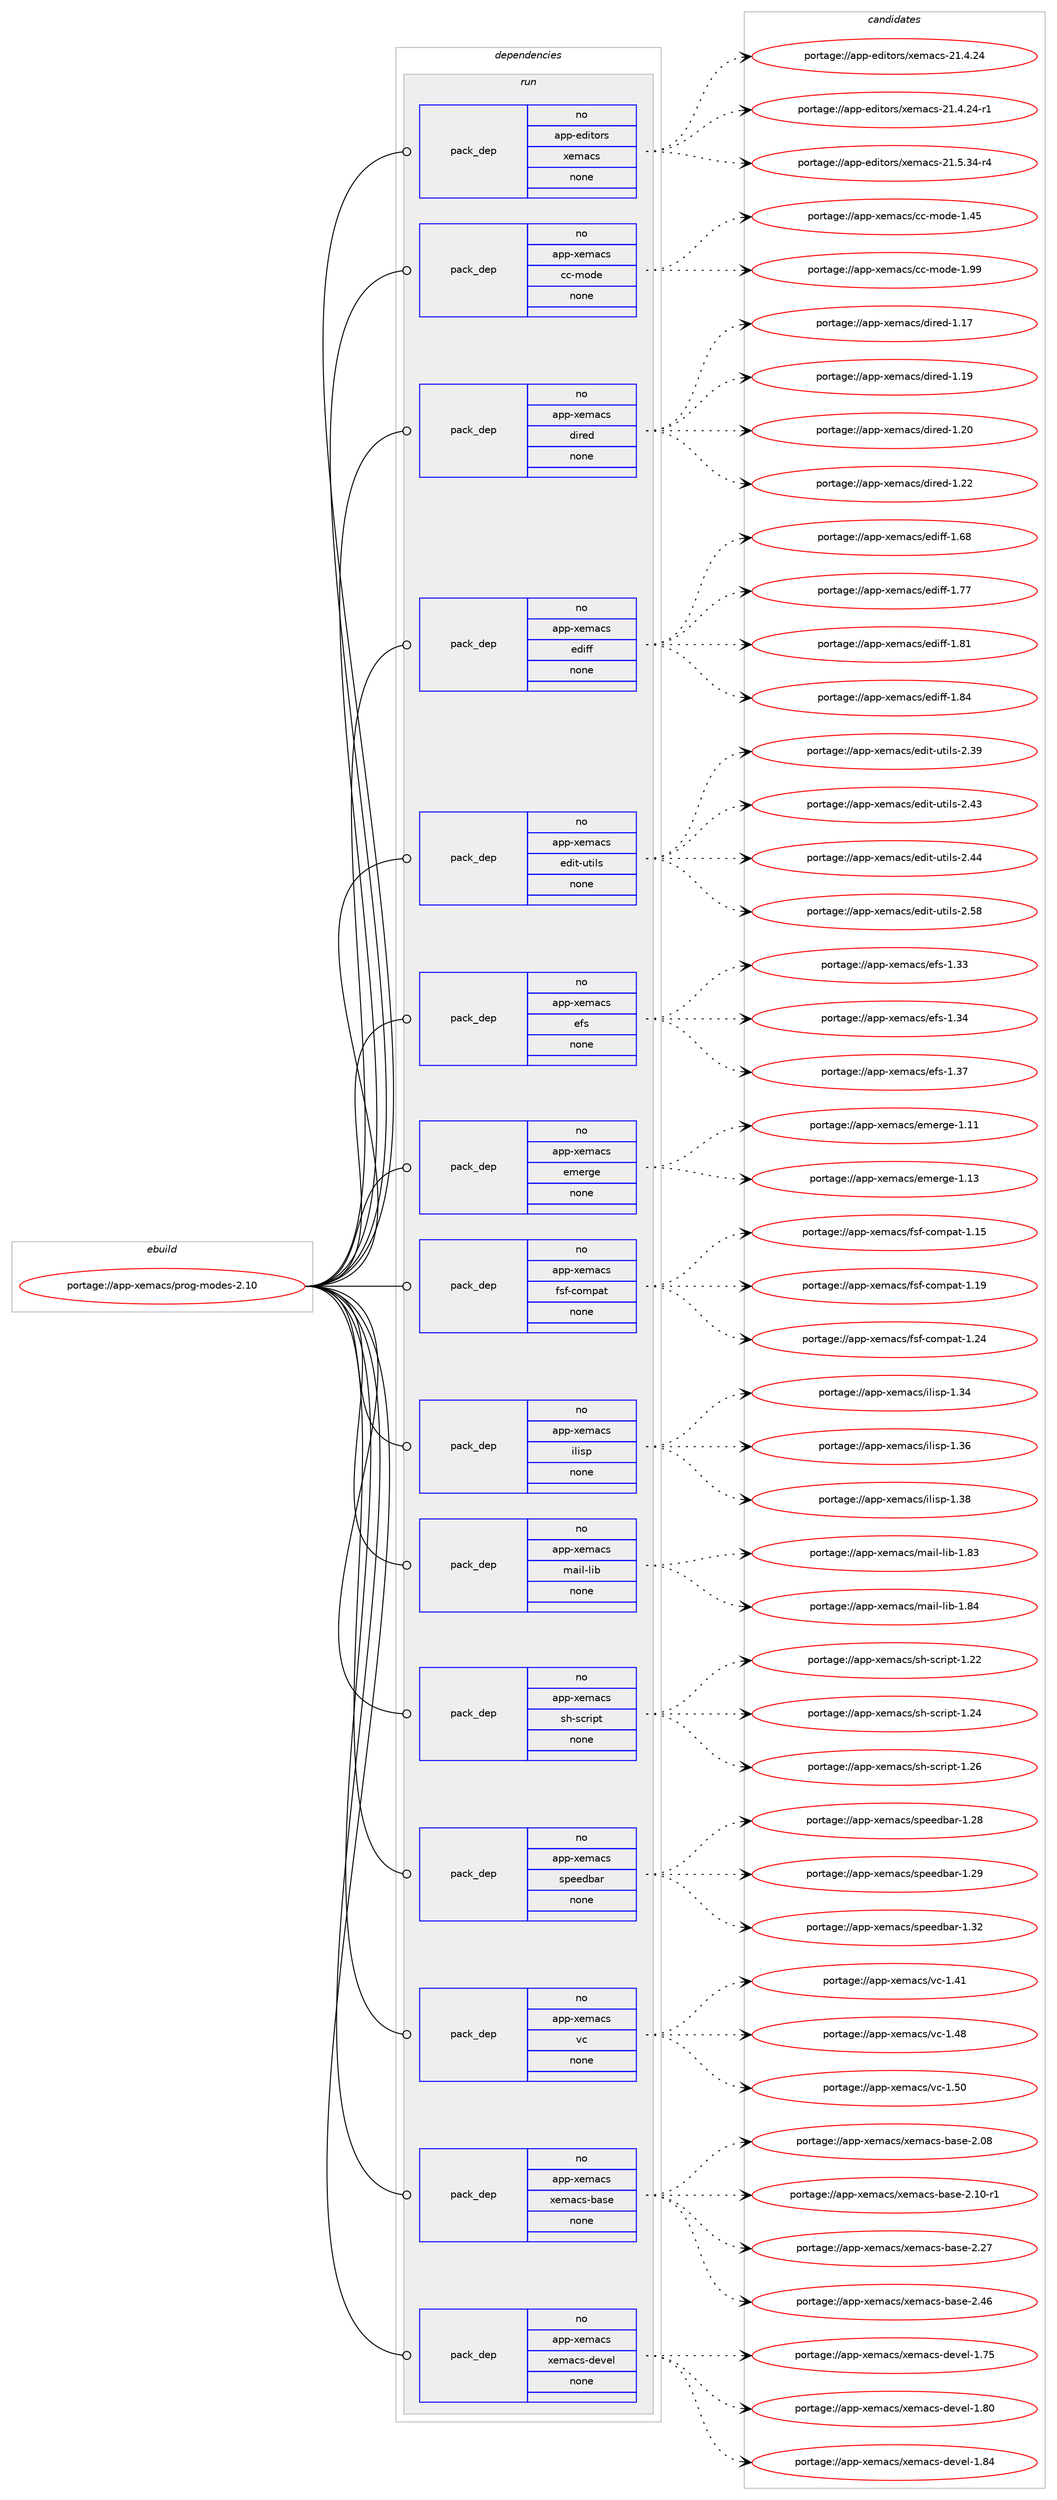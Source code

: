 digraph prolog {

# *************
# Graph options
# *************

newrank=true;
concentrate=true;
compound=true;
graph [rankdir=LR,fontname=Helvetica,fontsize=10,ranksep=1.5];#, ranksep=2.5, nodesep=0.2];
edge  [arrowhead=vee];
node  [fontname=Helvetica,fontsize=10];

# **********
# The ebuild
# **********

subgraph cluster_leftcol {
color=gray;
rank=same;
label=<<i>ebuild</i>>;
id [label="portage://app-xemacs/prog-modes-2.10", color=red, width=4, href="../app-xemacs/prog-modes-2.10.svg"];
}

# ****************
# The dependencies
# ****************

subgraph cluster_midcol {
color=gray;
label=<<i>dependencies</i>>;
subgraph cluster_compile {
fillcolor="#eeeeee";
style=filled;
label=<<i>compile</i>>;
}
subgraph cluster_compileandrun {
fillcolor="#eeeeee";
style=filled;
label=<<i>compile and run</i>>;
}
subgraph cluster_run {
fillcolor="#eeeeee";
style=filled;
label=<<i>run</i>>;
subgraph pack38222 {
dependency51065 [label=<<TABLE BORDER="0" CELLBORDER="1" CELLSPACING="0" CELLPADDING="4" WIDTH="220"><TR><TD ROWSPAN="6" CELLPADDING="30">pack_dep</TD></TR><TR><TD WIDTH="110">no</TD></TR><TR><TD>app-editors</TD></TR><TR><TD>xemacs</TD></TR><TR><TD>none</TD></TR><TR><TD></TD></TR></TABLE>>, shape=none, color=blue];
}
id:e -> dependency51065:w [weight=20,style="solid",arrowhead="odot"];
subgraph pack38223 {
dependency51066 [label=<<TABLE BORDER="0" CELLBORDER="1" CELLSPACING="0" CELLPADDING="4" WIDTH="220"><TR><TD ROWSPAN="6" CELLPADDING="30">pack_dep</TD></TR><TR><TD WIDTH="110">no</TD></TR><TR><TD>app-xemacs</TD></TR><TR><TD>cc-mode</TD></TR><TR><TD>none</TD></TR><TR><TD></TD></TR></TABLE>>, shape=none, color=blue];
}
id:e -> dependency51066:w [weight=20,style="solid",arrowhead="odot"];
subgraph pack38224 {
dependency51067 [label=<<TABLE BORDER="0" CELLBORDER="1" CELLSPACING="0" CELLPADDING="4" WIDTH="220"><TR><TD ROWSPAN="6" CELLPADDING="30">pack_dep</TD></TR><TR><TD WIDTH="110">no</TD></TR><TR><TD>app-xemacs</TD></TR><TR><TD>dired</TD></TR><TR><TD>none</TD></TR><TR><TD></TD></TR></TABLE>>, shape=none, color=blue];
}
id:e -> dependency51067:w [weight=20,style="solid",arrowhead="odot"];
subgraph pack38225 {
dependency51068 [label=<<TABLE BORDER="0" CELLBORDER="1" CELLSPACING="0" CELLPADDING="4" WIDTH="220"><TR><TD ROWSPAN="6" CELLPADDING="30">pack_dep</TD></TR><TR><TD WIDTH="110">no</TD></TR><TR><TD>app-xemacs</TD></TR><TR><TD>ediff</TD></TR><TR><TD>none</TD></TR><TR><TD></TD></TR></TABLE>>, shape=none, color=blue];
}
id:e -> dependency51068:w [weight=20,style="solid",arrowhead="odot"];
subgraph pack38226 {
dependency51069 [label=<<TABLE BORDER="0" CELLBORDER="1" CELLSPACING="0" CELLPADDING="4" WIDTH="220"><TR><TD ROWSPAN="6" CELLPADDING="30">pack_dep</TD></TR><TR><TD WIDTH="110">no</TD></TR><TR><TD>app-xemacs</TD></TR><TR><TD>edit-utils</TD></TR><TR><TD>none</TD></TR><TR><TD></TD></TR></TABLE>>, shape=none, color=blue];
}
id:e -> dependency51069:w [weight=20,style="solid",arrowhead="odot"];
subgraph pack38227 {
dependency51070 [label=<<TABLE BORDER="0" CELLBORDER="1" CELLSPACING="0" CELLPADDING="4" WIDTH="220"><TR><TD ROWSPAN="6" CELLPADDING="30">pack_dep</TD></TR><TR><TD WIDTH="110">no</TD></TR><TR><TD>app-xemacs</TD></TR><TR><TD>efs</TD></TR><TR><TD>none</TD></TR><TR><TD></TD></TR></TABLE>>, shape=none, color=blue];
}
id:e -> dependency51070:w [weight=20,style="solid",arrowhead="odot"];
subgraph pack38228 {
dependency51071 [label=<<TABLE BORDER="0" CELLBORDER="1" CELLSPACING="0" CELLPADDING="4" WIDTH="220"><TR><TD ROWSPAN="6" CELLPADDING="30">pack_dep</TD></TR><TR><TD WIDTH="110">no</TD></TR><TR><TD>app-xemacs</TD></TR><TR><TD>emerge</TD></TR><TR><TD>none</TD></TR><TR><TD></TD></TR></TABLE>>, shape=none, color=blue];
}
id:e -> dependency51071:w [weight=20,style="solid",arrowhead="odot"];
subgraph pack38229 {
dependency51072 [label=<<TABLE BORDER="0" CELLBORDER="1" CELLSPACING="0" CELLPADDING="4" WIDTH="220"><TR><TD ROWSPAN="6" CELLPADDING="30">pack_dep</TD></TR><TR><TD WIDTH="110">no</TD></TR><TR><TD>app-xemacs</TD></TR><TR><TD>fsf-compat</TD></TR><TR><TD>none</TD></TR><TR><TD></TD></TR></TABLE>>, shape=none, color=blue];
}
id:e -> dependency51072:w [weight=20,style="solid",arrowhead="odot"];
subgraph pack38230 {
dependency51073 [label=<<TABLE BORDER="0" CELLBORDER="1" CELLSPACING="0" CELLPADDING="4" WIDTH="220"><TR><TD ROWSPAN="6" CELLPADDING="30">pack_dep</TD></TR><TR><TD WIDTH="110">no</TD></TR><TR><TD>app-xemacs</TD></TR><TR><TD>ilisp</TD></TR><TR><TD>none</TD></TR><TR><TD></TD></TR></TABLE>>, shape=none, color=blue];
}
id:e -> dependency51073:w [weight=20,style="solid",arrowhead="odot"];
subgraph pack38231 {
dependency51074 [label=<<TABLE BORDER="0" CELLBORDER="1" CELLSPACING="0" CELLPADDING="4" WIDTH="220"><TR><TD ROWSPAN="6" CELLPADDING="30">pack_dep</TD></TR><TR><TD WIDTH="110">no</TD></TR><TR><TD>app-xemacs</TD></TR><TR><TD>mail-lib</TD></TR><TR><TD>none</TD></TR><TR><TD></TD></TR></TABLE>>, shape=none, color=blue];
}
id:e -> dependency51074:w [weight=20,style="solid",arrowhead="odot"];
subgraph pack38232 {
dependency51075 [label=<<TABLE BORDER="0" CELLBORDER="1" CELLSPACING="0" CELLPADDING="4" WIDTH="220"><TR><TD ROWSPAN="6" CELLPADDING="30">pack_dep</TD></TR><TR><TD WIDTH="110">no</TD></TR><TR><TD>app-xemacs</TD></TR><TR><TD>sh-script</TD></TR><TR><TD>none</TD></TR><TR><TD></TD></TR></TABLE>>, shape=none, color=blue];
}
id:e -> dependency51075:w [weight=20,style="solid",arrowhead="odot"];
subgraph pack38233 {
dependency51076 [label=<<TABLE BORDER="0" CELLBORDER="1" CELLSPACING="0" CELLPADDING="4" WIDTH="220"><TR><TD ROWSPAN="6" CELLPADDING="30">pack_dep</TD></TR><TR><TD WIDTH="110">no</TD></TR><TR><TD>app-xemacs</TD></TR><TR><TD>speedbar</TD></TR><TR><TD>none</TD></TR><TR><TD></TD></TR></TABLE>>, shape=none, color=blue];
}
id:e -> dependency51076:w [weight=20,style="solid",arrowhead="odot"];
subgraph pack38234 {
dependency51077 [label=<<TABLE BORDER="0" CELLBORDER="1" CELLSPACING="0" CELLPADDING="4" WIDTH="220"><TR><TD ROWSPAN="6" CELLPADDING="30">pack_dep</TD></TR><TR><TD WIDTH="110">no</TD></TR><TR><TD>app-xemacs</TD></TR><TR><TD>vc</TD></TR><TR><TD>none</TD></TR><TR><TD></TD></TR></TABLE>>, shape=none, color=blue];
}
id:e -> dependency51077:w [weight=20,style="solid",arrowhead="odot"];
subgraph pack38235 {
dependency51078 [label=<<TABLE BORDER="0" CELLBORDER="1" CELLSPACING="0" CELLPADDING="4" WIDTH="220"><TR><TD ROWSPAN="6" CELLPADDING="30">pack_dep</TD></TR><TR><TD WIDTH="110">no</TD></TR><TR><TD>app-xemacs</TD></TR><TR><TD>xemacs-base</TD></TR><TR><TD>none</TD></TR><TR><TD></TD></TR></TABLE>>, shape=none, color=blue];
}
id:e -> dependency51078:w [weight=20,style="solid",arrowhead="odot"];
subgraph pack38236 {
dependency51079 [label=<<TABLE BORDER="0" CELLBORDER="1" CELLSPACING="0" CELLPADDING="4" WIDTH="220"><TR><TD ROWSPAN="6" CELLPADDING="30">pack_dep</TD></TR><TR><TD WIDTH="110">no</TD></TR><TR><TD>app-xemacs</TD></TR><TR><TD>xemacs-devel</TD></TR><TR><TD>none</TD></TR><TR><TD></TD></TR></TABLE>>, shape=none, color=blue];
}
id:e -> dependency51079:w [weight=20,style="solid",arrowhead="odot"];
}
}

# **************
# The candidates
# **************

subgraph cluster_choices {
rank=same;
color=gray;
label=<<i>candidates</i>>;

subgraph choice38222 {
color=black;
nodesep=1;
choiceportage97112112451011001051161111141154712010110997991154550494652465052 [label="portage://app-editors/xemacs-21.4.24", color=red, width=4,href="../app-editors/xemacs-21.4.24.svg"];
choiceportage971121124510110010511611111411547120101109979911545504946524650524511449 [label="portage://app-editors/xemacs-21.4.24-r1", color=red, width=4,href="../app-editors/xemacs-21.4.24-r1.svg"];
choiceportage971121124510110010511611111411547120101109979911545504946534651524511452 [label="portage://app-editors/xemacs-21.5.34-r4", color=red, width=4,href="../app-editors/xemacs-21.5.34-r4.svg"];
dependency51065:e -> choiceportage97112112451011001051161111141154712010110997991154550494652465052:w [style=dotted,weight="100"];
dependency51065:e -> choiceportage971121124510110010511611111411547120101109979911545504946524650524511449:w [style=dotted,weight="100"];
dependency51065:e -> choiceportage971121124510110010511611111411547120101109979911545504946534651524511452:w [style=dotted,weight="100"];
}
subgraph choice38223 {
color=black;
nodesep=1;
choiceportage97112112451201011099799115479999451091111001014549465253 [label="portage://app-xemacs/cc-mode-1.45", color=red, width=4,href="../app-xemacs/cc-mode-1.45.svg"];
choiceportage97112112451201011099799115479999451091111001014549465757 [label="portage://app-xemacs/cc-mode-1.99", color=red, width=4,href="../app-xemacs/cc-mode-1.99.svg"];
dependency51066:e -> choiceportage97112112451201011099799115479999451091111001014549465253:w [style=dotted,weight="100"];
dependency51066:e -> choiceportage97112112451201011099799115479999451091111001014549465757:w [style=dotted,weight="100"];
}
subgraph choice38224 {
color=black;
nodesep=1;
choiceportage97112112451201011099799115471001051141011004549464955 [label="portage://app-xemacs/dired-1.17", color=red, width=4,href="../app-xemacs/dired-1.17.svg"];
choiceportage97112112451201011099799115471001051141011004549464957 [label="portage://app-xemacs/dired-1.19", color=red, width=4,href="../app-xemacs/dired-1.19.svg"];
choiceportage97112112451201011099799115471001051141011004549465048 [label="portage://app-xemacs/dired-1.20", color=red, width=4,href="../app-xemacs/dired-1.20.svg"];
choiceportage97112112451201011099799115471001051141011004549465050 [label="portage://app-xemacs/dired-1.22", color=red, width=4,href="../app-xemacs/dired-1.22.svg"];
dependency51067:e -> choiceportage97112112451201011099799115471001051141011004549464955:w [style=dotted,weight="100"];
dependency51067:e -> choiceportage97112112451201011099799115471001051141011004549464957:w [style=dotted,weight="100"];
dependency51067:e -> choiceportage97112112451201011099799115471001051141011004549465048:w [style=dotted,weight="100"];
dependency51067:e -> choiceportage97112112451201011099799115471001051141011004549465050:w [style=dotted,weight="100"];
}
subgraph choice38225 {
color=black;
nodesep=1;
choiceportage97112112451201011099799115471011001051021024549465456 [label="portage://app-xemacs/ediff-1.68", color=red, width=4,href="../app-xemacs/ediff-1.68.svg"];
choiceportage97112112451201011099799115471011001051021024549465555 [label="portage://app-xemacs/ediff-1.77", color=red, width=4,href="../app-xemacs/ediff-1.77.svg"];
choiceportage97112112451201011099799115471011001051021024549465649 [label="portage://app-xemacs/ediff-1.81", color=red, width=4,href="../app-xemacs/ediff-1.81.svg"];
choiceportage97112112451201011099799115471011001051021024549465652 [label="portage://app-xemacs/ediff-1.84", color=red, width=4,href="../app-xemacs/ediff-1.84.svg"];
dependency51068:e -> choiceportage97112112451201011099799115471011001051021024549465456:w [style=dotted,weight="100"];
dependency51068:e -> choiceportage97112112451201011099799115471011001051021024549465555:w [style=dotted,weight="100"];
dependency51068:e -> choiceportage97112112451201011099799115471011001051021024549465649:w [style=dotted,weight="100"];
dependency51068:e -> choiceportage97112112451201011099799115471011001051021024549465652:w [style=dotted,weight="100"];
}
subgraph choice38226 {
color=black;
nodesep=1;
choiceportage9711211245120101109979911547101100105116451171161051081154550465157 [label="portage://app-xemacs/edit-utils-2.39", color=red, width=4,href="../app-xemacs/edit-utils-2.39.svg"];
choiceportage9711211245120101109979911547101100105116451171161051081154550465251 [label="portage://app-xemacs/edit-utils-2.43", color=red, width=4,href="../app-xemacs/edit-utils-2.43.svg"];
choiceportage9711211245120101109979911547101100105116451171161051081154550465252 [label="portage://app-xemacs/edit-utils-2.44", color=red, width=4,href="../app-xemacs/edit-utils-2.44.svg"];
choiceportage9711211245120101109979911547101100105116451171161051081154550465356 [label="portage://app-xemacs/edit-utils-2.58", color=red, width=4,href="../app-xemacs/edit-utils-2.58.svg"];
dependency51069:e -> choiceportage9711211245120101109979911547101100105116451171161051081154550465157:w [style=dotted,weight="100"];
dependency51069:e -> choiceportage9711211245120101109979911547101100105116451171161051081154550465251:w [style=dotted,weight="100"];
dependency51069:e -> choiceportage9711211245120101109979911547101100105116451171161051081154550465252:w [style=dotted,weight="100"];
dependency51069:e -> choiceportage9711211245120101109979911547101100105116451171161051081154550465356:w [style=dotted,weight="100"];
}
subgraph choice38227 {
color=black;
nodesep=1;
choiceportage97112112451201011099799115471011021154549465151 [label="portage://app-xemacs/efs-1.33", color=red, width=4,href="../app-xemacs/efs-1.33.svg"];
choiceportage97112112451201011099799115471011021154549465152 [label="portage://app-xemacs/efs-1.34", color=red, width=4,href="../app-xemacs/efs-1.34.svg"];
choiceportage97112112451201011099799115471011021154549465155 [label="portage://app-xemacs/efs-1.37", color=red, width=4,href="../app-xemacs/efs-1.37.svg"];
dependency51070:e -> choiceportage97112112451201011099799115471011021154549465151:w [style=dotted,weight="100"];
dependency51070:e -> choiceportage97112112451201011099799115471011021154549465152:w [style=dotted,weight="100"];
dependency51070:e -> choiceportage97112112451201011099799115471011021154549465155:w [style=dotted,weight="100"];
}
subgraph choice38228 {
color=black;
nodesep=1;
choiceportage97112112451201011099799115471011091011141031014549464949 [label="portage://app-xemacs/emerge-1.11", color=red, width=4,href="../app-xemacs/emerge-1.11.svg"];
choiceportage97112112451201011099799115471011091011141031014549464951 [label="portage://app-xemacs/emerge-1.13", color=red, width=4,href="../app-xemacs/emerge-1.13.svg"];
dependency51071:e -> choiceportage97112112451201011099799115471011091011141031014549464949:w [style=dotted,weight="100"];
dependency51071:e -> choiceportage97112112451201011099799115471011091011141031014549464951:w [style=dotted,weight="100"];
}
subgraph choice38229 {
color=black;
nodesep=1;
choiceportage97112112451201011099799115471021151024599111109112971164549464953 [label="portage://app-xemacs/fsf-compat-1.15", color=red, width=4,href="../app-xemacs/fsf-compat-1.15.svg"];
choiceportage97112112451201011099799115471021151024599111109112971164549464957 [label="portage://app-xemacs/fsf-compat-1.19", color=red, width=4,href="../app-xemacs/fsf-compat-1.19.svg"];
choiceportage97112112451201011099799115471021151024599111109112971164549465052 [label="portage://app-xemacs/fsf-compat-1.24", color=red, width=4,href="../app-xemacs/fsf-compat-1.24.svg"];
dependency51072:e -> choiceportage97112112451201011099799115471021151024599111109112971164549464953:w [style=dotted,weight="100"];
dependency51072:e -> choiceportage97112112451201011099799115471021151024599111109112971164549464957:w [style=dotted,weight="100"];
dependency51072:e -> choiceportage97112112451201011099799115471021151024599111109112971164549465052:w [style=dotted,weight="100"];
}
subgraph choice38230 {
color=black;
nodesep=1;
choiceportage97112112451201011099799115471051081051151124549465152 [label="portage://app-xemacs/ilisp-1.34", color=red, width=4,href="../app-xemacs/ilisp-1.34.svg"];
choiceportage97112112451201011099799115471051081051151124549465154 [label="portage://app-xemacs/ilisp-1.36", color=red, width=4,href="../app-xemacs/ilisp-1.36.svg"];
choiceportage97112112451201011099799115471051081051151124549465156 [label="portage://app-xemacs/ilisp-1.38", color=red, width=4,href="../app-xemacs/ilisp-1.38.svg"];
dependency51073:e -> choiceportage97112112451201011099799115471051081051151124549465152:w [style=dotted,weight="100"];
dependency51073:e -> choiceportage97112112451201011099799115471051081051151124549465154:w [style=dotted,weight="100"];
dependency51073:e -> choiceportage97112112451201011099799115471051081051151124549465156:w [style=dotted,weight="100"];
}
subgraph choice38231 {
color=black;
nodesep=1;
choiceportage97112112451201011099799115471099710510845108105984549465651 [label="portage://app-xemacs/mail-lib-1.83", color=red, width=4,href="../app-xemacs/mail-lib-1.83.svg"];
choiceportage97112112451201011099799115471099710510845108105984549465652 [label="portage://app-xemacs/mail-lib-1.84", color=red, width=4,href="../app-xemacs/mail-lib-1.84.svg"];
dependency51074:e -> choiceportage97112112451201011099799115471099710510845108105984549465651:w [style=dotted,weight="100"];
dependency51074:e -> choiceportage97112112451201011099799115471099710510845108105984549465652:w [style=dotted,weight="100"];
}
subgraph choice38232 {
color=black;
nodesep=1;
choiceportage971121124512010110997991154711510445115991141051121164549465050 [label="portage://app-xemacs/sh-script-1.22", color=red, width=4,href="../app-xemacs/sh-script-1.22.svg"];
choiceportage971121124512010110997991154711510445115991141051121164549465052 [label="portage://app-xemacs/sh-script-1.24", color=red, width=4,href="../app-xemacs/sh-script-1.24.svg"];
choiceportage971121124512010110997991154711510445115991141051121164549465054 [label="portage://app-xemacs/sh-script-1.26", color=red, width=4,href="../app-xemacs/sh-script-1.26.svg"];
dependency51075:e -> choiceportage971121124512010110997991154711510445115991141051121164549465050:w [style=dotted,weight="100"];
dependency51075:e -> choiceportage971121124512010110997991154711510445115991141051121164549465052:w [style=dotted,weight="100"];
dependency51075:e -> choiceportage971121124512010110997991154711510445115991141051121164549465054:w [style=dotted,weight="100"];
}
subgraph choice38233 {
color=black;
nodesep=1;
choiceportage971121124512010110997991154711511210110110098971144549465056 [label="portage://app-xemacs/speedbar-1.28", color=red, width=4,href="../app-xemacs/speedbar-1.28.svg"];
choiceportage971121124512010110997991154711511210110110098971144549465057 [label="portage://app-xemacs/speedbar-1.29", color=red, width=4,href="../app-xemacs/speedbar-1.29.svg"];
choiceportage971121124512010110997991154711511210110110098971144549465150 [label="portage://app-xemacs/speedbar-1.32", color=red, width=4,href="../app-xemacs/speedbar-1.32.svg"];
dependency51076:e -> choiceportage971121124512010110997991154711511210110110098971144549465056:w [style=dotted,weight="100"];
dependency51076:e -> choiceportage971121124512010110997991154711511210110110098971144549465057:w [style=dotted,weight="100"];
dependency51076:e -> choiceportage971121124512010110997991154711511210110110098971144549465150:w [style=dotted,weight="100"];
}
subgraph choice38234 {
color=black;
nodesep=1;
choiceportage9711211245120101109979911547118994549465249 [label="portage://app-xemacs/vc-1.41", color=red, width=4,href="../app-xemacs/vc-1.41.svg"];
choiceportage9711211245120101109979911547118994549465256 [label="portage://app-xemacs/vc-1.48", color=red, width=4,href="../app-xemacs/vc-1.48.svg"];
choiceportage9711211245120101109979911547118994549465348 [label="portage://app-xemacs/vc-1.50", color=red, width=4,href="../app-xemacs/vc-1.50.svg"];
dependency51077:e -> choiceportage9711211245120101109979911547118994549465249:w [style=dotted,weight="100"];
dependency51077:e -> choiceportage9711211245120101109979911547118994549465256:w [style=dotted,weight="100"];
dependency51077:e -> choiceportage9711211245120101109979911547118994549465348:w [style=dotted,weight="100"];
}
subgraph choice38235 {
color=black;
nodesep=1;
choiceportage971121124512010110997991154712010110997991154598971151014550464856 [label="portage://app-xemacs/xemacs-base-2.08", color=red, width=4,href="../app-xemacs/xemacs-base-2.08.svg"];
choiceportage9711211245120101109979911547120101109979911545989711510145504649484511449 [label="portage://app-xemacs/xemacs-base-2.10-r1", color=red, width=4,href="../app-xemacs/xemacs-base-2.10-r1.svg"];
choiceportage971121124512010110997991154712010110997991154598971151014550465055 [label="portage://app-xemacs/xemacs-base-2.27", color=red, width=4,href="../app-xemacs/xemacs-base-2.27.svg"];
choiceportage971121124512010110997991154712010110997991154598971151014550465254 [label="portage://app-xemacs/xemacs-base-2.46", color=red, width=4,href="../app-xemacs/xemacs-base-2.46.svg"];
dependency51078:e -> choiceportage971121124512010110997991154712010110997991154598971151014550464856:w [style=dotted,weight="100"];
dependency51078:e -> choiceportage9711211245120101109979911547120101109979911545989711510145504649484511449:w [style=dotted,weight="100"];
dependency51078:e -> choiceportage971121124512010110997991154712010110997991154598971151014550465055:w [style=dotted,weight="100"];
dependency51078:e -> choiceportage971121124512010110997991154712010110997991154598971151014550465254:w [style=dotted,weight="100"];
}
subgraph choice38236 {
color=black;
nodesep=1;
choiceportage97112112451201011099799115471201011099799115451001011181011084549465553 [label="portage://app-xemacs/xemacs-devel-1.75", color=red, width=4,href="../app-xemacs/xemacs-devel-1.75.svg"];
choiceportage97112112451201011099799115471201011099799115451001011181011084549465648 [label="portage://app-xemacs/xemacs-devel-1.80", color=red, width=4,href="../app-xemacs/xemacs-devel-1.80.svg"];
choiceportage97112112451201011099799115471201011099799115451001011181011084549465652 [label="portage://app-xemacs/xemacs-devel-1.84", color=red, width=4,href="../app-xemacs/xemacs-devel-1.84.svg"];
dependency51079:e -> choiceportage97112112451201011099799115471201011099799115451001011181011084549465553:w [style=dotted,weight="100"];
dependency51079:e -> choiceportage97112112451201011099799115471201011099799115451001011181011084549465648:w [style=dotted,weight="100"];
dependency51079:e -> choiceportage97112112451201011099799115471201011099799115451001011181011084549465652:w [style=dotted,weight="100"];
}
}

}

